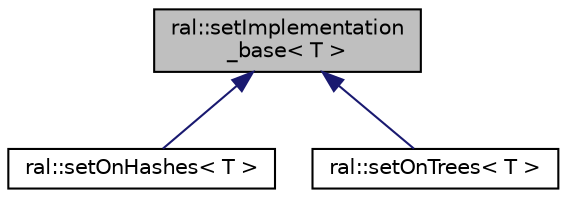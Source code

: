 digraph "ral::setImplementation_base&lt; T &gt;"
{
 // LATEX_PDF_SIZE
  edge [fontname="Helvetica",fontsize="10",labelfontname="Helvetica",labelfontsize="10"];
  node [fontname="Helvetica",fontsize="10",shape=record];
  Node1 [label="ral::setImplementation\l_base\< T \>",height=0.2,width=0.4,color="black", fillcolor="grey75", style="filled", fontcolor="black",tooltip="Базовый класс для интерфейса"];
  Node1 -> Node2 [dir="back",color="midnightblue",fontsize="10",style="solid",fontname="Helvetica"];
  Node2 [label="ral::setOnHashes\< T \>",height=0.2,width=0.4,color="black", fillcolor="white", style="filled",URL="$classral_1_1set_on_hashes.html",tooltip="Класс, реазилующий интерфейс множества на хешах"];
  Node1 -> Node3 [dir="back",color="midnightblue",fontsize="10",style="solid",fontname="Helvetica"];
  Node3 [label="ral::setOnTrees\< T \>",height=0.2,width=0.4,color="black", fillcolor="white", style="filled",URL="$classral_1_1set_on_trees.html",tooltip="Класс, реазилующий интерфейс множества на деревьях"];
}

